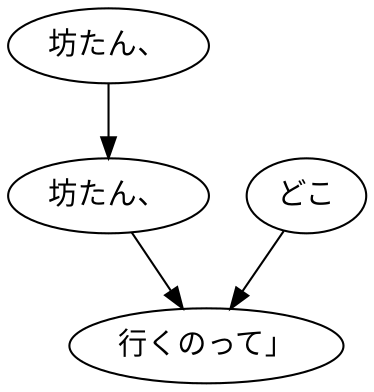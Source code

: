 digraph graph6815 {
	node0 [label="坊たん、"];
	node1 [label="坊たん、"];
	node2 [label="どこ"];
	node3 [label="行くのって」"];
	node0 -> node1;
	node1 -> node3;
	node2 -> node3;
}
